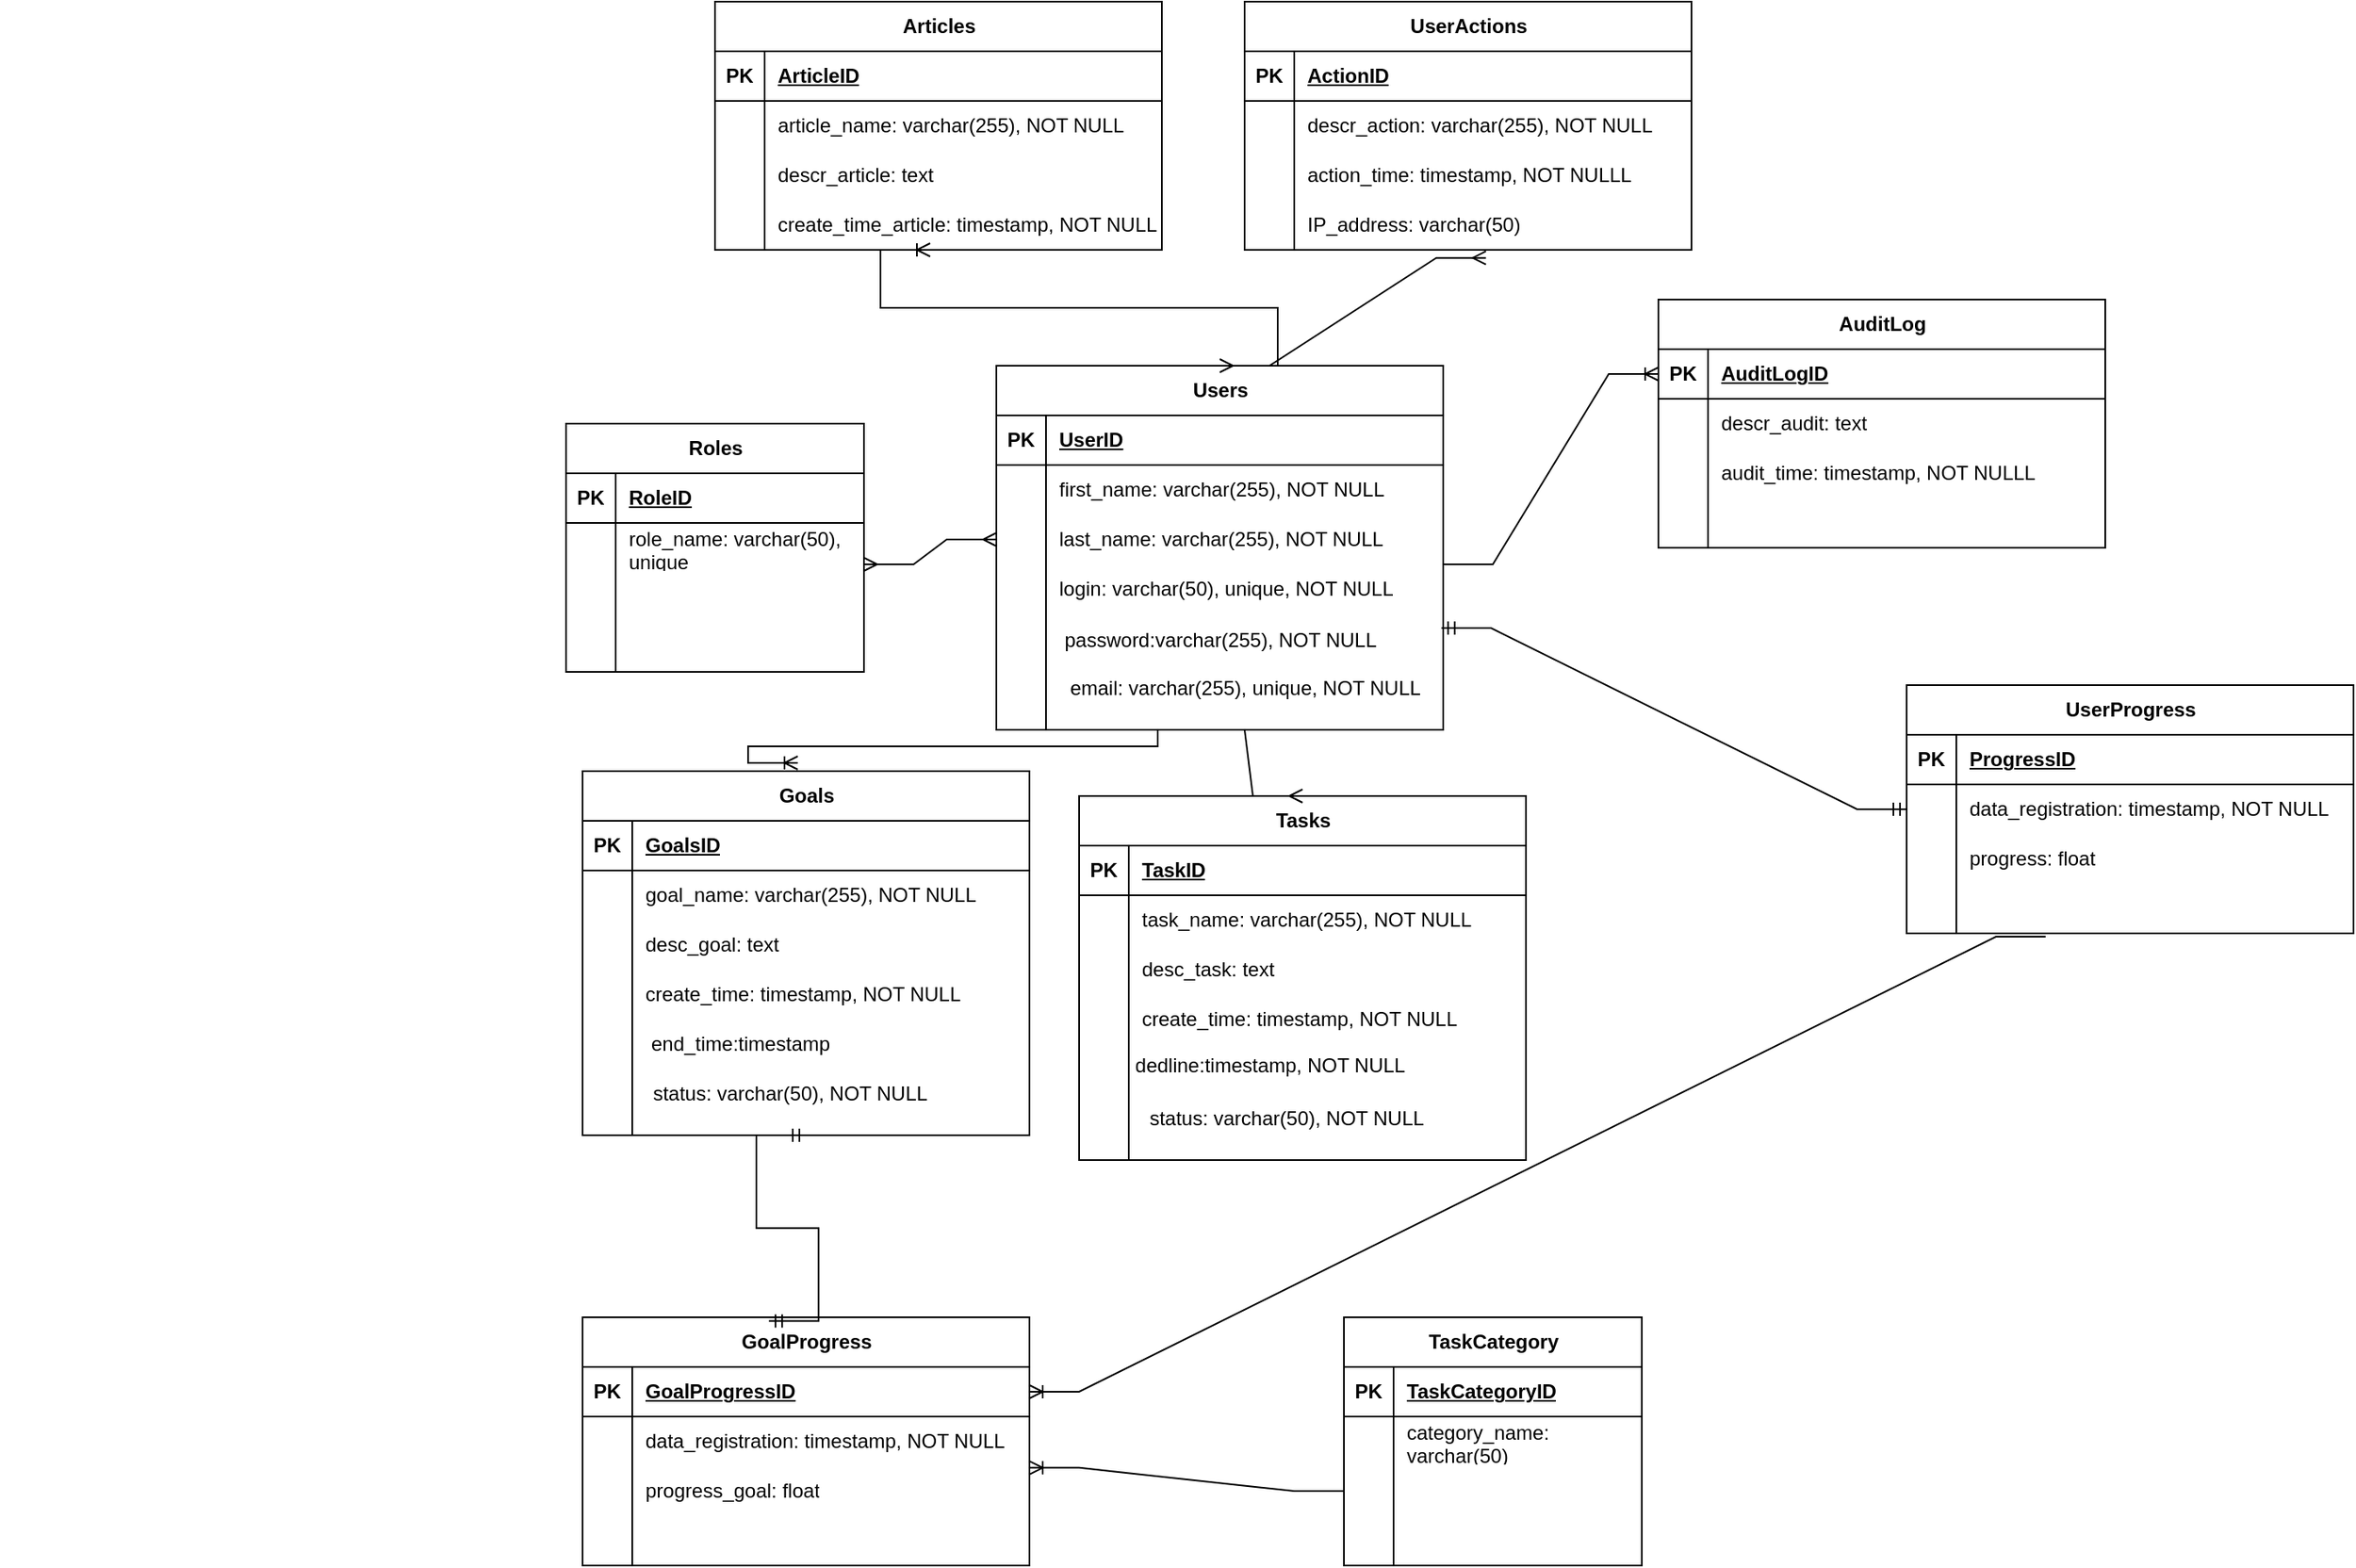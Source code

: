 <mxfile version="21.7.4" type="device">
  <diagram name="Страница — 1" id="Ipm4TnUeRXFqaU4texLb">
    <mxGraphModel dx="3120" dy="993" grid="1" gridSize="10" guides="1" tooltips="1" connect="1" arrows="1" fold="1" page="1" pageScale="1" pageWidth="827" pageHeight="1169" math="0" shadow="0">
      <root>
        <mxCell id="0" />
        <mxCell id="1" parent="0" />
        <mxCell id="L1s_7aM-zw_EuRDDevpB-1" value="Users" style="shape=table;startSize=30;container=1;collapsible=1;childLayout=tableLayout;fixedRows=1;rowLines=0;fontStyle=1;align=center;resizeLast=1;html=1;" vertex="1" parent="1">
          <mxGeometry x="260" y="230" width="270" height="220" as="geometry" />
        </mxCell>
        <mxCell id="L1s_7aM-zw_EuRDDevpB-2" value="" style="shape=tableRow;horizontal=0;startSize=0;swimlaneHead=0;swimlaneBody=0;fillColor=none;collapsible=0;dropTarget=0;points=[[0,0.5],[1,0.5]];portConstraint=eastwest;top=0;left=0;right=0;bottom=1;" vertex="1" parent="L1s_7aM-zw_EuRDDevpB-1">
          <mxGeometry y="30" width="270" height="30" as="geometry" />
        </mxCell>
        <mxCell id="L1s_7aM-zw_EuRDDevpB-3" value="PK" style="shape=partialRectangle;connectable=0;fillColor=none;top=0;left=0;bottom=0;right=0;fontStyle=1;overflow=hidden;whiteSpace=wrap;html=1;" vertex="1" parent="L1s_7aM-zw_EuRDDevpB-2">
          <mxGeometry width="30" height="30" as="geometry">
            <mxRectangle width="30" height="30" as="alternateBounds" />
          </mxGeometry>
        </mxCell>
        <mxCell id="L1s_7aM-zw_EuRDDevpB-4" value="UserID" style="shape=partialRectangle;connectable=0;fillColor=none;top=0;left=0;bottom=0;right=0;align=left;spacingLeft=6;fontStyle=5;overflow=hidden;whiteSpace=wrap;html=1;" vertex="1" parent="L1s_7aM-zw_EuRDDevpB-2">
          <mxGeometry x="30" width="240" height="30" as="geometry">
            <mxRectangle width="240" height="30" as="alternateBounds" />
          </mxGeometry>
        </mxCell>
        <mxCell id="L1s_7aM-zw_EuRDDevpB-5" value="" style="shape=tableRow;horizontal=0;startSize=0;swimlaneHead=0;swimlaneBody=0;fillColor=none;collapsible=0;dropTarget=0;points=[[0,0.5],[1,0.5]];portConstraint=eastwest;top=0;left=0;right=0;bottom=0;" vertex="1" parent="L1s_7aM-zw_EuRDDevpB-1">
          <mxGeometry y="60" width="270" height="30" as="geometry" />
        </mxCell>
        <mxCell id="L1s_7aM-zw_EuRDDevpB-6" value="" style="shape=partialRectangle;connectable=0;fillColor=none;top=0;left=0;bottom=0;right=0;editable=1;overflow=hidden;whiteSpace=wrap;html=1;" vertex="1" parent="L1s_7aM-zw_EuRDDevpB-5">
          <mxGeometry width="30" height="30" as="geometry">
            <mxRectangle width="30" height="30" as="alternateBounds" />
          </mxGeometry>
        </mxCell>
        <mxCell id="L1s_7aM-zw_EuRDDevpB-7" value="first_name:&amp;nbsp;varchar(255), NOT NULL" style="shape=partialRectangle;connectable=0;fillColor=none;top=0;left=0;bottom=0;right=0;align=left;spacingLeft=6;overflow=hidden;whiteSpace=wrap;html=1;" vertex="1" parent="L1s_7aM-zw_EuRDDevpB-5">
          <mxGeometry x="30" width="240" height="30" as="geometry">
            <mxRectangle width="240" height="30" as="alternateBounds" />
          </mxGeometry>
        </mxCell>
        <mxCell id="L1s_7aM-zw_EuRDDevpB-8" value="" style="shape=tableRow;horizontal=0;startSize=0;swimlaneHead=0;swimlaneBody=0;fillColor=none;collapsible=0;dropTarget=0;points=[[0,0.5],[1,0.5]];portConstraint=eastwest;top=0;left=0;right=0;bottom=0;" vertex="1" parent="L1s_7aM-zw_EuRDDevpB-1">
          <mxGeometry y="90" width="270" height="30" as="geometry" />
        </mxCell>
        <mxCell id="L1s_7aM-zw_EuRDDevpB-9" value="" style="shape=partialRectangle;connectable=0;fillColor=none;top=0;left=0;bottom=0;right=0;editable=1;overflow=hidden;whiteSpace=wrap;html=1;" vertex="1" parent="L1s_7aM-zw_EuRDDevpB-8">
          <mxGeometry width="30" height="30" as="geometry">
            <mxRectangle width="30" height="30" as="alternateBounds" />
          </mxGeometry>
        </mxCell>
        <mxCell id="L1s_7aM-zw_EuRDDevpB-10" value="last_name:&amp;nbsp;varchar(255), NOT NULL" style="shape=partialRectangle;connectable=0;fillColor=none;top=0;left=0;bottom=0;right=0;align=left;spacingLeft=6;overflow=hidden;whiteSpace=wrap;html=1;" vertex="1" parent="L1s_7aM-zw_EuRDDevpB-8">
          <mxGeometry x="30" width="240" height="30" as="geometry">
            <mxRectangle width="240" height="30" as="alternateBounds" />
          </mxGeometry>
        </mxCell>
        <mxCell id="L1s_7aM-zw_EuRDDevpB-11" value="" style="shape=tableRow;horizontal=0;startSize=0;swimlaneHead=0;swimlaneBody=0;fillColor=none;collapsible=0;dropTarget=0;points=[[0,0.5],[1,0.5]];portConstraint=eastwest;top=0;left=0;right=0;bottom=0;" vertex="1" parent="L1s_7aM-zw_EuRDDevpB-1">
          <mxGeometry y="120" width="270" height="30" as="geometry" />
        </mxCell>
        <mxCell id="L1s_7aM-zw_EuRDDevpB-12" value="" style="shape=partialRectangle;connectable=0;fillColor=none;top=0;left=0;bottom=0;right=0;editable=1;overflow=hidden;whiteSpace=wrap;html=1;" vertex="1" parent="L1s_7aM-zw_EuRDDevpB-11">
          <mxGeometry width="30" height="30" as="geometry">
            <mxRectangle width="30" height="30" as="alternateBounds" />
          </mxGeometry>
        </mxCell>
        <mxCell id="L1s_7aM-zw_EuRDDevpB-13" value="login:&amp;nbsp;varchar(50), unique, NOT NULL" style="shape=partialRectangle;connectable=0;fillColor=none;top=0;left=0;bottom=0;right=0;align=left;spacingLeft=6;overflow=hidden;whiteSpace=wrap;html=1;" vertex="1" parent="L1s_7aM-zw_EuRDDevpB-11">
          <mxGeometry x="30" width="240" height="30" as="geometry">
            <mxRectangle width="240" height="30" as="alternateBounds" />
          </mxGeometry>
        </mxCell>
        <mxCell id="L1s_7aM-zw_EuRDDevpB-14" value="password:varchar(255), NOT NULL&lt;br&gt;&amp;nbsp;" style="text;html=1;align=center;verticalAlign=middle;resizable=0;points=[];autosize=1;strokeColor=none;fillColor=none;" vertex="1" parent="1">
          <mxGeometry x="290" y="383" width="210" height="40" as="geometry" />
        </mxCell>
        <mxCell id="L1s_7aM-zw_EuRDDevpB-15" value="email:&amp;nbsp;varchar(255), unique, NOT NULL" style="text;html=1;align=center;verticalAlign=middle;resizable=0;points=[];autosize=1;strokeColor=none;fillColor=none;" vertex="1" parent="1">
          <mxGeometry x="290" y="410" width="240" height="30" as="geometry" />
        </mxCell>
        <mxCell id="L1s_7aM-zw_EuRDDevpB-29" value="" style="endArrow=none;html=1;rounded=0;" edge="1" parent="1">
          <mxGeometry width="50" height="50" relative="1" as="geometry">
            <mxPoint x="290" y="310" as="sourcePoint" />
            <mxPoint x="290" y="450" as="targetPoint" />
          </mxGeometry>
        </mxCell>
        <mxCell id="L1s_7aM-zw_EuRDDevpB-30" value="Roles" style="shape=table;startSize=30;container=1;collapsible=1;childLayout=tableLayout;fixedRows=1;rowLines=0;fontStyle=1;align=center;resizeLast=1;html=1;" vertex="1" parent="1">
          <mxGeometry y="265" width="180" height="150" as="geometry" />
        </mxCell>
        <mxCell id="L1s_7aM-zw_EuRDDevpB-31" value="" style="shape=tableRow;horizontal=0;startSize=0;swimlaneHead=0;swimlaneBody=0;fillColor=none;collapsible=0;dropTarget=0;points=[[0,0.5],[1,0.5]];portConstraint=eastwest;top=0;left=0;right=0;bottom=1;" vertex="1" parent="L1s_7aM-zw_EuRDDevpB-30">
          <mxGeometry y="30" width="180" height="30" as="geometry" />
        </mxCell>
        <mxCell id="L1s_7aM-zw_EuRDDevpB-32" value="PK" style="shape=partialRectangle;connectable=0;fillColor=none;top=0;left=0;bottom=0;right=0;fontStyle=1;overflow=hidden;whiteSpace=wrap;html=1;" vertex="1" parent="L1s_7aM-zw_EuRDDevpB-31">
          <mxGeometry width="30" height="30" as="geometry">
            <mxRectangle width="30" height="30" as="alternateBounds" />
          </mxGeometry>
        </mxCell>
        <mxCell id="L1s_7aM-zw_EuRDDevpB-33" value="RoleID" style="shape=partialRectangle;connectable=0;fillColor=none;top=0;left=0;bottom=0;right=0;align=left;spacingLeft=6;fontStyle=5;overflow=hidden;whiteSpace=wrap;html=1;" vertex="1" parent="L1s_7aM-zw_EuRDDevpB-31">
          <mxGeometry x="30" width="150" height="30" as="geometry">
            <mxRectangle width="150" height="30" as="alternateBounds" />
          </mxGeometry>
        </mxCell>
        <mxCell id="L1s_7aM-zw_EuRDDevpB-34" value="" style="shape=tableRow;horizontal=0;startSize=0;swimlaneHead=0;swimlaneBody=0;fillColor=none;collapsible=0;dropTarget=0;points=[[0,0.5],[1,0.5]];portConstraint=eastwest;top=0;left=0;right=0;bottom=0;" vertex="1" parent="L1s_7aM-zw_EuRDDevpB-30">
          <mxGeometry y="60" width="180" height="30" as="geometry" />
        </mxCell>
        <mxCell id="L1s_7aM-zw_EuRDDevpB-35" value="" style="shape=partialRectangle;connectable=0;fillColor=none;top=0;left=0;bottom=0;right=0;editable=1;overflow=hidden;whiteSpace=wrap;html=1;" vertex="1" parent="L1s_7aM-zw_EuRDDevpB-34">
          <mxGeometry width="30" height="30" as="geometry">
            <mxRectangle width="30" height="30" as="alternateBounds" />
          </mxGeometry>
        </mxCell>
        <mxCell id="L1s_7aM-zw_EuRDDevpB-36" value="role_name:&amp;nbsp;varchar(50), unique" style="shape=partialRectangle;connectable=0;fillColor=none;top=0;left=0;bottom=0;right=0;align=left;spacingLeft=6;overflow=hidden;whiteSpace=wrap;html=1;" vertex="1" parent="L1s_7aM-zw_EuRDDevpB-34">
          <mxGeometry x="30" width="150" height="30" as="geometry">
            <mxRectangle width="150" height="30" as="alternateBounds" />
          </mxGeometry>
        </mxCell>
        <mxCell id="L1s_7aM-zw_EuRDDevpB-37" value="" style="shape=tableRow;horizontal=0;startSize=0;swimlaneHead=0;swimlaneBody=0;fillColor=none;collapsible=0;dropTarget=0;points=[[0,0.5],[1,0.5]];portConstraint=eastwest;top=0;left=0;right=0;bottom=0;" vertex="1" parent="L1s_7aM-zw_EuRDDevpB-30">
          <mxGeometry y="90" width="180" height="30" as="geometry" />
        </mxCell>
        <mxCell id="L1s_7aM-zw_EuRDDevpB-38" value="" style="shape=partialRectangle;connectable=0;fillColor=none;top=0;left=0;bottom=0;right=0;editable=1;overflow=hidden;whiteSpace=wrap;html=1;" vertex="1" parent="L1s_7aM-zw_EuRDDevpB-37">
          <mxGeometry width="30" height="30" as="geometry">
            <mxRectangle width="30" height="30" as="alternateBounds" />
          </mxGeometry>
        </mxCell>
        <mxCell id="L1s_7aM-zw_EuRDDevpB-39" value="" style="shape=partialRectangle;connectable=0;fillColor=none;top=0;left=0;bottom=0;right=0;align=left;spacingLeft=6;overflow=hidden;whiteSpace=wrap;html=1;" vertex="1" parent="L1s_7aM-zw_EuRDDevpB-37">
          <mxGeometry x="30" width="150" height="30" as="geometry">
            <mxRectangle width="150" height="30" as="alternateBounds" />
          </mxGeometry>
        </mxCell>
        <mxCell id="L1s_7aM-zw_EuRDDevpB-40" value="" style="shape=tableRow;horizontal=0;startSize=0;swimlaneHead=0;swimlaneBody=0;fillColor=none;collapsible=0;dropTarget=0;points=[[0,0.5],[1,0.5]];portConstraint=eastwest;top=0;left=0;right=0;bottom=0;" vertex="1" parent="L1s_7aM-zw_EuRDDevpB-30">
          <mxGeometry y="120" width="180" height="30" as="geometry" />
        </mxCell>
        <mxCell id="L1s_7aM-zw_EuRDDevpB-41" value="" style="shape=partialRectangle;connectable=0;fillColor=none;top=0;left=0;bottom=0;right=0;editable=1;overflow=hidden;whiteSpace=wrap;html=1;" vertex="1" parent="L1s_7aM-zw_EuRDDevpB-40">
          <mxGeometry width="30" height="30" as="geometry">
            <mxRectangle width="30" height="30" as="alternateBounds" />
          </mxGeometry>
        </mxCell>
        <mxCell id="L1s_7aM-zw_EuRDDevpB-42" value="" style="shape=partialRectangle;connectable=0;fillColor=none;top=0;left=0;bottom=0;right=0;align=left;spacingLeft=6;overflow=hidden;whiteSpace=wrap;html=1;" vertex="1" parent="L1s_7aM-zw_EuRDDevpB-40">
          <mxGeometry x="30" width="150" height="30" as="geometry">
            <mxRectangle width="150" height="30" as="alternateBounds" />
          </mxGeometry>
        </mxCell>
        <mxCell id="L1s_7aM-zw_EuRDDevpB-43" value="UserActions" style="shape=table;startSize=30;container=1;collapsible=1;childLayout=tableLayout;fixedRows=1;rowLines=0;fontStyle=1;align=center;resizeLast=1;html=1;" vertex="1" parent="1">
          <mxGeometry x="410" y="10" width="270" height="150" as="geometry" />
        </mxCell>
        <mxCell id="L1s_7aM-zw_EuRDDevpB-44" value="" style="shape=tableRow;horizontal=0;startSize=0;swimlaneHead=0;swimlaneBody=0;fillColor=none;collapsible=0;dropTarget=0;points=[[0,0.5],[1,0.5]];portConstraint=eastwest;top=0;left=0;right=0;bottom=1;" vertex="1" parent="L1s_7aM-zw_EuRDDevpB-43">
          <mxGeometry y="30" width="270" height="30" as="geometry" />
        </mxCell>
        <mxCell id="L1s_7aM-zw_EuRDDevpB-45" value="PK" style="shape=partialRectangle;connectable=0;fillColor=none;top=0;left=0;bottom=0;right=0;fontStyle=1;overflow=hidden;whiteSpace=wrap;html=1;" vertex="1" parent="L1s_7aM-zw_EuRDDevpB-44">
          <mxGeometry width="30" height="30" as="geometry">
            <mxRectangle width="30" height="30" as="alternateBounds" />
          </mxGeometry>
        </mxCell>
        <mxCell id="L1s_7aM-zw_EuRDDevpB-46" value="ActionID" style="shape=partialRectangle;connectable=0;fillColor=none;top=0;left=0;bottom=0;right=0;align=left;spacingLeft=6;fontStyle=5;overflow=hidden;whiteSpace=wrap;html=1;" vertex="1" parent="L1s_7aM-zw_EuRDDevpB-44">
          <mxGeometry x="30" width="240" height="30" as="geometry">
            <mxRectangle width="240" height="30" as="alternateBounds" />
          </mxGeometry>
        </mxCell>
        <mxCell id="L1s_7aM-zw_EuRDDevpB-47" value="" style="shape=tableRow;horizontal=0;startSize=0;swimlaneHead=0;swimlaneBody=0;fillColor=none;collapsible=0;dropTarget=0;points=[[0,0.5],[1,0.5]];portConstraint=eastwest;top=0;left=0;right=0;bottom=0;" vertex="1" parent="L1s_7aM-zw_EuRDDevpB-43">
          <mxGeometry y="60" width="270" height="30" as="geometry" />
        </mxCell>
        <mxCell id="L1s_7aM-zw_EuRDDevpB-48" value="" style="shape=partialRectangle;connectable=0;fillColor=none;top=0;left=0;bottom=0;right=0;editable=1;overflow=hidden;whiteSpace=wrap;html=1;" vertex="1" parent="L1s_7aM-zw_EuRDDevpB-47">
          <mxGeometry width="30" height="30" as="geometry">
            <mxRectangle width="30" height="30" as="alternateBounds" />
          </mxGeometry>
        </mxCell>
        <mxCell id="L1s_7aM-zw_EuRDDevpB-49" value="descr_action:&amp;nbsp;varchar(255), NOT NULL" style="shape=partialRectangle;connectable=0;fillColor=none;top=0;left=0;bottom=0;right=0;align=left;spacingLeft=6;overflow=hidden;whiteSpace=wrap;html=1;" vertex="1" parent="L1s_7aM-zw_EuRDDevpB-47">
          <mxGeometry x="30" width="240" height="30" as="geometry">
            <mxRectangle width="240" height="30" as="alternateBounds" />
          </mxGeometry>
        </mxCell>
        <mxCell id="L1s_7aM-zw_EuRDDevpB-50" value="" style="shape=tableRow;horizontal=0;startSize=0;swimlaneHead=0;swimlaneBody=0;fillColor=none;collapsible=0;dropTarget=0;points=[[0,0.5],[1,0.5]];portConstraint=eastwest;top=0;left=0;right=0;bottom=0;" vertex="1" parent="L1s_7aM-zw_EuRDDevpB-43">
          <mxGeometry y="90" width="270" height="30" as="geometry" />
        </mxCell>
        <mxCell id="L1s_7aM-zw_EuRDDevpB-51" value="" style="shape=partialRectangle;connectable=0;fillColor=none;top=0;left=0;bottom=0;right=0;editable=1;overflow=hidden;whiteSpace=wrap;html=1;" vertex="1" parent="L1s_7aM-zw_EuRDDevpB-50">
          <mxGeometry width="30" height="30" as="geometry">
            <mxRectangle width="30" height="30" as="alternateBounds" />
          </mxGeometry>
        </mxCell>
        <mxCell id="L1s_7aM-zw_EuRDDevpB-52" value="action_time:&amp;nbsp;timestamp, NOT NULLL" style="shape=partialRectangle;connectable=0;fillColor=none;top=0;left=0;bottom=0;right=0;align=left;spacingLeft=6;overflow=hidden;whiteSpace=wrap;html=1;" vertex="1" parent="L1s_7aM-zw_EuRDDevpB-50">
          <mxGeometry x="30" width="240" height="30" as="geometry">
            <mxRectangle width="240" height="30" as="alternateBounds" />
          </mxGeometry>
        </mxCell>
        <mxCell id="L1s_7aM-zw_EuRDDevpB-53" value="" style="shape=tableRow;horizontal=0;startSize=0;swimlaneHead=0;swimlaneBody=0;fillColor=none;collapsible=0;dropTarget=0;points=[[0,0.5],[1,0.5]];portConstraint=eastwest;top=0;left=0;right=0;bottom=0;" vertex="1" parent="L1s_7aM-zw_EuRDDevpB-43">
          <mxGeometry y="120" width="270" height="30" as="geometry" />
        </mxCell>
        <mxCell id="L1s_7aM-zw_EuRDDevpB-54" value="" style="shape=partialRectangle;connectable=0;fillColor=none;top=0;left=0;bottom=0;right=0;editable=1;overflow=hidden;whiteSpace=wrap;html=1;" vertex="1" parent="L1s_7aM-zw_EuRDDevpB-53">
          <mxGeometry width="30" height="30" as="geometry">
            <mxRectangle width="30" height="30" as="alternateBounds" />
          </mxGeometry>
        </mxCell>
        <mxCell id="L1s_7aM-zw_EuRDDevpB-55" value="IP_address:&amp;nbsp;varchar(50)" style="shape=partialRectangle;connectable=0;fillColor=none;top=0;left=0;bottom=0;right=0;align=left;spacingLeft=6;overflow=hidden;whiteSpace=wrap;html=1;" vertex="1" parent="L1s_7aM-zw_EuRDDevpB-53">
          <mxGeometry x="30" width="240" height="30" as="geometry">
            <mxRectangle width="240" height="30" as="alternateBounds" />
          </mxGeometry>
        </mxCell>
        <mxCell id="L1s_7aM-zw_EuRDDevpB-58" value="" style="endArrow=none;html=1;rounded=0;" edge="1" parent="1">
          <mxGeometry width="50" height="50" relative="1" as="geometry">
            <mxPoint x="444" y="157" as="sourcePoint" />
            <mxPoint x="444" y="157" as="targetPoint" />
          </mxGeometry>
        </mxCell>
        <mxCell id="L1s_7aM-zw_EuRDDevpB-59" value="AuditLog" style="shape=table;startSize=30;container=1;collapsible=1;childLayout=tableLayout;fixedRows=1;rowLines=0;fontStyle=1;align=center;resizeLast=1;html=1;" vertex="1" parent="1">
          <mxGeometry x="660" y="190" width="270" height="150" as="geometry" />
        </mxCell>
        <mxCell id="L1s_7aM-zw_EuRDDevpB-60" value="" style="shape=tableRow;horizontal=0;startSize=0;swimlaneHead=0;swimlaneBody=0;fillColor=none;collapsible=0;dropTarget=0;points=[[0,0.5],[1,0.5]];portConstraint=eastwest;top=0;left=0;right=0;bottom=1;" vertex="1" parent="L1s_7aM-zw_EuRDDevpB-59">
          <mxGeometry y="30" width="270" height="30" as="geometry" />
        </mxCell>
        <mxCell id="L1s_7aM-zw_EuRDDevpB-61" value="PK" style="shape=partialRectangle;connectable=0;fillColor=none;top=0;left=0;bottom=0;right=0;fontStyle=1;overflow=hidden;whiteSpace=wrap;html=1;" vertex="1" parent="L1s_7aM-zw_EuRDDevpB-60">
          <mxGeometry width="30" height="30" as="geometry">
            <mxRectangle width="30" height="30" as="alternateBounds" />
          </mxGeometry>
        </mxCell>
        <mxCell id="L1s_7aM-zw_EuRDDevpB-62" value="AuditLogID" style="shape=partialRectangle;connectable=0;fillColor=none;top=0;left=0;bottom=0;right=0;align=left;spacingLeft=6;fontStyle=5;overflow=hidden;whiteSpace=wrap;html=1;" vertex="1" parent="L1s_7aM-zw_EuRDDevpB-60">
          <mxGeometry x="30" width="240" height="30" as="geometry">
            <mxRectangle width="240" height="30" as="alternateBounds" />
          </mxGeometry>
        </mxCell>
        <mxCell id="L1s_7aM-zw_EuRDDevpB-63" value="" style="shape=tableRow;horizontal=0;startSize=0;swimlaneHead=0;swimlaneBody=0;fillColor=none;collapsible=0;dropTarget=0;points=[[0,0.5],[1,0.5]];portConstraint=eastwest;top=0;left=0;right=0;bottom=0;" vertex="1" parent="L1s_7aM-zw_EuRDDevpB-59">
          <mxGeometry y="60" width="270" height="30" as="geometry" />
        </mxCell>
        <mxCell id="L1s_7aM-zw_EuRDDevpB-64" value="" style="shape=partialRectangle;connectable=0;fillColor=none;top=0;left=0;bottom=0;right=0;editable=1;overflow=hidden;whiteSpace=wrap;html=1;" vertex="1" parent="L1s_7aM-zw_EuRDDevpB-63">
          <mxGeometry width="30" height="30" as="geometry">
            <mxRectangle width="30" height="30" as="alternateBounds" />
          </mxGeometry>
        </mxCell>
        <mxCell id="L1s_7aM-zw_EuRDDevpB-65" value="descr_audit:&amp;nbsp;text" style="shape=partialRectangle;connectable=0;fillColor=none;top=0;left=0;bottom=0;right=0;align=left;spacingLeft=6;overflow=hidden;whiteSpace=wrap;html=1;" vertex="1" parent="L1s_7aM-zw_EuRDDevpB-63">
          <mxGeometry x="30" width="240" height="30" as="geometry">
            <mxRectangle width="240" height="30" as="alternateBounds" />
          </mxGeometry>
        </mxCell>
        <mxCell id="L1s_7aM-zw_EuRDDevpB-66" value="" style="shape=tableRow;horizontal=0;startSize=0;swimlaneHead=0;swimlaneBody=0;fillColor=none;collapsible=0;dropTarget=0;points=[[0,0.5],[1,0.5]];portConstraint=eastwest;top=0;left=0;right=0;bottom=0;" vertex="1" parent="L1s_7aM-zw_EuRDDevpB-59">
          <mxGeometry y="90" width="270" height="30" as="geometry" />
        </mxCell>
        <mxCell id="L1s_7aM-zw_EuRDDevpB-67" value="" style="shape=partialRectangle;connectable=0;fillColor=none;top=0;left=0;bottom=0;right=0;editable=1;overflow=hidden;whiteSpace=wrap;html=1;" vertex="1" parent="L1s_7aM-zw_EuRDDevpB-66">
          <mxGeometry width="30" height="30" as="geometry">
            <mxRectangle width="30" height="30" as="alternateBounds" />
          </mxGeometry>
        </mxCell>
        <mxCell id="L1s_7aM-zw_EuRDDevpB-68" value="audit_time:&amp;nbsp;timestamp, NOT NULLL" style="shape=partialRectangle;connectable=0;fillColor=none;top=0;left=0;bottom=0;right=0;align=left;spacingLeft=6;overflow=hidden;whiteSpace=wrap;html=1;" vertex="1" parent="L1s_7aM-zw_EuRDDevpB-66">
          <mxGeometry x="30" width="240" height="30" as="geometry">
            <mxRectangle width="240" height="30" as="alternateBounds" />
          </mxGeometry>
        </mxCell>
        <mxCell id="L1s_7aM-zw_EuRDDevpB-69" value="" style="shape=tableRow;horizontal=0;startSize=0;swimlaneHead=0;swimlaneBody=0;fillColor=none;collapsible=0;dropTarget=0;points=[[0,0.5],[1,0.5]];portConstraint=eastwest;top=0;left=0;right=0;bottom=0;" vertex="1" parent="L1s_7aM-zw_EuRDDevpB-59">
          <mxGeometry y="120" width="270" height="30" as="geometry" />
        </mxCell>
        <mxCell id="L1s_7aM-zw_EuRDDevpB-70" value="" style="shape=partialRectangle;connectable=0;fillColor=none;top=0;left=0;bottom=0;right=0;editable=1;overflow=hidden;whiteSpace=wrap;html=1;" vertex="1" parent="L1s_7aM-zw_EuRDDevpB-69">
          <mxGeometry width="30" height="30" as="geometry">
            <mxRectangle width="30" height="30" as="alternateBounds" />
          </mxGeometry>
        </mxCell>
        <mxCell id="L1s_7aM-zw_EuRDDevpB-71" value="" style="shape=partialRectangle;connectable=0;fillColor=none;top=0;left=0;bottom=0;right=0;align=left;spacingLeft=6;overflow=hidden;whiteSpace=wrap;html=1;" vertex="1" parent="L1s_7aM-zw_EuRDDevpB-69">
          <mxGeometry x="30" width="240" height="30" as="geometry">
            <mxRectangle width="240" height="30" as="alternateBounds" />
          </mxGeometry>
        </mxCell>
        <mxCell id="L1s_7aM-zw_EuRDDevpB-72" value="" style="endArrow=none;html=1;rounded=0;" edge="1" parent="1">
          <mxGeometry width="50" height="50" relative="1" as="geometry">
            <mxPoint x="839" y="450" as="sourcePoint" />
            <mxPoint x="839" y="450" as="targetPoint" />
          </mxGeometry>
        </mxCell>
        <mxCell id="L1s_7aM-zw_EuRDDevpB-89" value="Tasks" style="shape=table;startSize=30;container=1;collapsible=1;childLayout=tableLayout;fixedRows=1;rowLines=0;fontStyle=1;align=center;resizeLast=1;html=1;" vertex="1" parent="1">
          <mxGeometry x="310" y="490" width="270" height="220" as="geometry" />
        </mxCell>
        <mxCell id="L1s_7aM-zw_EuRDDevpB-90" value="" style="shape=tableRow;horizontal=0;startSize=0;swimlaneHead=0;swimlaneBody=0;fillColor=none;collapsible=0;dropTarget=0;points=[[0,0.5],[1,0.5]];portConstraint=eastwest;top=0;left=0;right=0;bottom=1;" vertex="1" parent="L1s_7aM-zw_EuRDDevpB-89">
          <mxGeometry y="30" width="270" height="30" as="geometry" />
        </mxCell>
        <mxCell id="L1s_7aM-zw_EuRDDevpB-91" value="PK" style="shape=partialRectangle;connectable=0;fillColor=none;top=0;left=0;bottom=0;right=0;fontStyle=1;overflow=hidden;whiteSpace=wrap;html=1;" vertex="1" parent="L1s_7aM-zw_EuRDDevpB-90">
          <mxGeometry width="30" height="30" as="geometry">
            <mxRectangle width="30" height="30" as="alternateBounds" />
          </mxGeometry>
        </mxCell>
        <mxCell id="L1s_7aM-zw_EuRDDevpB-92" value="TaskID" style="shape=partialRectangle;connectable=0;fillColor=none;top=0;left=0;bottom=0;right=0;align=left;spacingLeft=6;fontStyle=5;overflow=hidden;whiteSpace=wrap;html=1;" vertex="1" parent="L1s_7aM-zw_EuRDDevpB-90">
          <mxGeometry x="30" width="240" height="30" as="geometry">
            <mxRectangle width="240" height="30" as="alternateBounds" />
          </mxGeometry>
        </mxCell>
        <mxCell id="L1s_7aM-zw_EuRDDevpB-93" value="" style="shape=tableRow;horizontal=0;startSize=0;swimlaneHead=0;swimlaneBody=0;fillColor=none;collapsible=0;dropTarget=0;points=[[0,0.5],[1,0.5]];portConstraint=eastwest;top=0;left=0;right=0;bottom=0;" vertex="1" parent="L1s_7aM-zw_EuRDDevpB-89">
          <mxGeometry y="60" width="270" height="30" as="geometry" />
        </mxCell>
        <mxCell id="L1s_7aM-zw_EuRDDevpB-94" value="" style="shape=partialRectangle;connectable=0;fillColor=none;top=0;left=0;bottom=0;right=0;editable=1;overflow=hidden;whiteSpace=wrap;html=1;" vertex="1" parent="L1s_7aM-zw_EuRDDevpB-93">
          <mxGeometry width="30" height="30" as="geometry">
            <mxRectangle width="30" height="30" as="alternateBounds" />
          </mxGeometry>
        </mxCell>
        <mxCell id="L1s_7aM-zw_EuRDDevpB-95" value="task_name:&amp;nbsp;varchar(255), NOT NULL" style="shape=partialRectangle;connectable=0;fillColor=none;top=0;left=0;bottom=0;right=0;align=left;spacingLeft=6;overflow=hidden;whiteSpace=wrap;html=1;" vertex="1" parent="L1s_7aM-zw_EuRDDevpB-93">
          <mxGeometry x="30" width="240" height="30" as="geometry">
            <mxRectangle width="240" height="30" as="alternateBounds" />
          </mxGeometry>
        </mxCell>
        <mxCell id="L1s_7aM-zw_EuRDDevpB-96" value="" style="shape=tableRow;horizontal=0;startSize=0;swimlaneHead=0;swimlaneBody=0;fillColor=none;collapsible=0;dropTarget=0;points=[[0,0.5],[1,0.5]];portConstraint=eastwest;top=0;left=0;right=0;bottom=0;" vertex="1" parent="L1s_7aM-zw_EuRDDevpB-89">
          <mxGeometry y="90" width="270" height="30" as="geometry" />
        </mxCell>
        <mxCell id="L1s_7aM-zw_EuRDDevpB-97" value="" style="shape=partialRectangle;connectable=0;fillColor=none;top=0;left=0;bottom=0;right=0;editable=1;overflow=hidden;whiteSpace=wrap;html=1;" vertex="1" parent="L1s_7aM-zw_EuRDDevpB-96">
          <mxGeometry width="30" height="30" as="geometry">
            <mxRectangle width="30" height="30" as="alternateBounds" />
          </mxGeometry>
        </mxCell>
        <mxCell id="L1s_7aM-zw_EuRDDevpB-98" value="desc_task: text" style="shape=partialRectangle;connectable=0;fillColor=none;top=0;left=0;bottom=0;right=0;align=left;spacingLeft=6;overflow=hidden;whiteSpace=wrap;html=1;" vertex="1" parent="L1s_7aM-zw_EuRDDevpB-96">
          <mxGeometry x="30" width="240" height="30" as="geometry">
            <mxRectangle width="240" height="30" as="alternateBounds" />
          </mxGeometry>
        </mxCell>
        <mxCell id="L1s_7aM-zw_EuRDDevpB-99" value="" style="shape=tableRow;horizontal=0;startSize=0;swimlaneHead=0;swimlaneBody=0;fillColor=none;collapsible=0;dropTarget=0;points=[[0,0.5],[1,0.5]];portConstraint=eastwest;top=0;left=0;right=0;bottom=0;" vertex="1" parent="L1s_7aM-zw_EuRDDevpB-89">
          <mxGeometry y="120" width="270" height="30" as="geometry" />
        </mxCell>
        <mxCell id="L1s_7aM-zw_EuRDDevpB-100" value="" style="shape=partialRectangle;connectable=0;fillColor=none;top=0;left=0;bottom=0;right=0;editable=1;overflow=hidden;whiteSpace=wrap;html=1;" vertex="1" parent="L1s_7aM-zw_EuRDDevpB-99">
          <mxGeometry width="30" height="30" as="geometry">
            <mxRectangle width="30" height="30" as="alternateBounds" />
          </mxGeometry>
        </mxCell>
        <mxCell id="L1s_7aM-zw_EuRDDevpB-101" value="create_time:&amp;nbsp;timestamp, NOT NULL" style="shape=partialRectangle;connectable=0;fillColor=none;top=0;left=0;bottom=0;right=0;align=left;spacingLeft=6;overflow=hidden;whiteSpace=wrap;html=1;" vertex="1" parent="L1s_7aM-zw_EuRDDevpB-99">
          <mxGeometry x="30" width="240" height="30" as="geometry">
            <mxRectangle width="240" height="30" as="alternateBounds" />
          </mxGeometry>
        </mxCell>
        <mxCell id="L1s_7aM-zw_EuRDDevpB-102" value="dedline:timestamp, NOT NULL&lt;br&gt;&amp;nbsp;" style="text;html=1;align=center;verticalAlign=middle;resizable=0;points=[];autosize=1;strokeColor=none;fillColor=none;" vertex="1" parent="1">
          <mxGeometry x="330" y="640" width="190" height="40" as="geometry" />
        </mxCell>
        <mxCell id="L1s_7aM-zw_EuRDDevpB-103" value="status:&amp;nbsp;varchar(50), NOT NULL" style="text;html=1;align=center;verticalAlign=middle;resizable=0;points=[];autosize=1;strokeColor=none;fillColor=none;" vertex="1" parent="1">
          <mxGeometry x="340" y="670" width="190" height="30" as="geometry" />
        </mxCell>
        <mxCell id="L1s_7aM-zw_EuRDDevpB-104" value="" style="endArrow=none;html=1;rounded=0;" edge="1" parent="1">
          <mxGeometry width="50" height="50" relative="1" as="geometry">
            <mxPoint x="340" y="570" as="sourcePoint" />
            <mxPoint x="340" y="710" as="targetPoint" />
          </mxGeometry>
        </mxCell>
        <mxCell id="L1s_7aM-zw_EuRDDevpB-118" value="UserProgress" style="shape=table;startSize=30;container=1;collapsible=1;childLayout=tableLayout;fixedRows=1;rowLines=0;fontStyle=1;align=center;resizeLast=1;html=1;" vertex="1" parent="1">
          <mxGeometry x="810" y="423" width="270" height="150" as="geometry" />
        </mxCell>
        <mxCell id="L1s_7aM-zw_EuRDDevpB-119" value="" style="shape=tableRow;horizontal=0;startSize=0;swimlaneHead=0;swimlaneBody=0;fillColor=none;collapsible=0;dropTarget=0;points=[[0,0.5],[1,0.5]];portConstraint=eastwest;top=0;left=0;right=0;bottom=1;" vertex="1" parent="L1s_7aM-zw_EuRDDevpB-118">
          <mxGeometry y="30" width="270" height="30" as="geometry" />
        </mxCell>
        <mxCell id="L1s_7aM-zw_EuRDDevpB-120" value="PK" style="shape=partialRectangle;connectable=0;fillColor=none;top=0;left=0;bottom=0;right=0;fontStyle=1;overflow=hidden;whiteSpace=wrap;html=1;" vertex="1" parent="L1s_7aM-zw_EuRDDevpB-119">
          <mxGeometry width="30" height="30" as="geometry">
            <mxRectangle width="30" height="30" as="alternateBounds" />
          </mxGeometry>
        </mxCell>
        <mxCell id="L1s_7aM-zw_EuRDDevpB-121" value="ProgressID" style="shape=partialRectangle;connectable=0;fillColor=none;top=0;left=0;bottom=0;right=0;align=left;spacingLeft=6;fontStyle=5;overflow=hidden;whiteSpace=wrap;html=1;" vertex="1" parent="L1s_7aM-zw_EuRDDevpB-119">
          <mxGeometry x="30" width="240" height="30" as="geometry">
            <mxRectangle width="240" height="30" as="alternateBounds" />
          </mxGeometry>
        </mxCell>
        <mxCell id="L1s_7aM-zw_EuRDDevpB-122" value="" style="shape=tableRow;horizontal=0;startSize=0;swimlaneHead=0;swimlaneBody=0;fillColor=none;collapsible=0;dropTarget=0;points=[[0,0.5],[1,0.5]];portConstraint=eastwest;top=0;left=0;right=0;bottom=0;" vertex="1" parent="L1s_7aM-zw_EuRDDevpB-118">
          <mxGeometry y="60" width="270" height="30" as="geometry" />
        </mxCell>
        <mxCell id="L1s_7aM-zw_EuRDDevpB-123" value="" style="shape=partialRectangle;connectable=0;fillColor=none;top=0;left=0;bottom=0;right=0;editable=1;overflow=hidden;whiteSpace=wrap;html=1;" vertex="1" parent="L1s_7aM-zw_EuRDDevpB-122">
          <mxGeometry width="30" height="30" as="geometry">
            <mxRectangle width="30" height="30" as="alternateBounds" />
          </mxGeometry>
        </mxCell>
        <mxCell id="L1s_7aM-zw_EuRDDevpB-124" value="data_registration:&amp;nbsp;timestamp, NOT NULL" style="shape=partialRectangle;connectable=0;fillColor=none;top=0;left=0;bottom=0;right=0;align=left;spacingLeft=6;overflow=hidden;whiteSpace=wrap;html=1;" vertex="1" parent="L1s_7aM-zw_EuRDDevpB-122">
          <mxGeometry x="30" width="240" height="30" as="geometry">
            <mxRectangle width="240" height="30" as="alternateBounds" />
          </mxGeometry>
        </mxCell>
        <mxCell id="L1s_7aM-zw_EuRDDevpB-125" value="" style="shape=tableRow;horizontal=0;startSize=0;swimlaneHead=0;swimlaneBody=0;fillColor=none;collapsible=0;dropTarget=0;points=[[0,0.5],[1,0.5]];portConstraint=eastwest;top=0;left=0;right=0;bottom=0;" vertex="1" parent="L1s_7aM-zw_EuRDDevpB-118">
          <mxGeometry y="90" width="270" height="30" as="geometry" />
        </mxCell>
        <mxCell id="L1s_7aM-zw_EuRDDevpB-126" value="" style="shape=partialRectangle;connectable=0;fillColor=none;top=0;left=0;bottom=0;right=0;editable=1;overflow=hidden;whiteSpace=wrap;html=1;" vertex="1" parent="L1s_7aM-zw_EuRDDevpB-125">
          <mxGeometry width="30" height="30" as="geometry">
            <mxRectangle width="30" height="30" as="alternateBounds" />
          </mxGeometry>
        </mxCell>
        <mxCell id="L1s_7aM-zw_EuRDDevpB-127" value="progress:&amp;nbsp;float" style="shape=partialRectangle;connectable=0;fillColor=none;top=0;left=0;bottom=0;right=0;align=left;spacingLeft=6;overflow=hidden;whiteSpace=wrap;html=1;" vertex="1" parent="L1s_7aM-zw_EuRDDevpB-125">
          <mxGeometry x="30" width="240" height="30" as="geometry">
            <mxRectangle width="240" height="30" as="alternateBounds" />
          </mxGeometry>
        </mxCell>
        <mxCell id="L1s_7aM-zw_EuRDDevpB-128" value="" style="shape=tableRow;horizontal=0;startSize=0;swimlaneHead=0;swimlaneBody=0;fillColor=none;collapsible=0;dropTarget=0;points=[[0,0.5],[1,0.5]];portConstraint=eastwest;top=0;left=0;right=0;bottom=0;" vertex="1" parent="L1s_7aM-zw_EuRDDevpB-118">
          <mxGeometry y="120" width="270" height="30" as="geometry" />
        </mxCell>
        <mxCell id="L1s_7aM-zw_EuRDDevpB-129" value="" style="shape=partialRectangle;connectable=0;fillColor=none;top=0;left=0;bottom=0;right=0;editable=1;overflow=hidden;whiteSpace=wrap;html=1;" vertex="1" parent="L1s_7aM-zw_EuRDDevpB-128">
          <mxGeometry width="30" height="30" as="geometry">
            <mxRectangle width="30" height="30" as="alternateBounds" />
          </mxGeometry>
        </mxCell>
        <mxCell id="L1s_7aM-zw_EuRDDevpB-130" value="" style="shape=partialRectangle;connectable=0;fillColor=none;top=0;left=0;bottom=0;right=0;align=left;spacingLeft=6;overflow=hidden;whiteSpace=wrap;html=1;" vertex="1" parent="L1s_7aM-zw_EuRDDevpB-128">
          <mxGeometry x="30" width="240" height="30" as="geometry">
            <mxRectangle width="240" height="30" as="alternateBounds" />
          </mxGeometry>
        </mxCell>
        <mxCell id="L1s_7aM-zw_EuRDDevpB-143" value="TaskCategory" style="shape=table;startSize=30;container=1;collapsible=1;childLayout=tableLayout;fixedRows=1;rowLines=0;fontStyle=1;align=center;resizeLast=1;html=1;" vertex="1" parent="1">
          <mxGeometry x="470" y="805" width="180" height="150" as="geometry" />
        </mxCell>
        <mxCell id="L1s_7aM-zw_EuRDDevpB-144" value="" style="shape=tableRow;horizontal=0;startSize=0;swimlaneHead=0;swimlaneBody=0;fillColor=none;collapsible=0;dropTarget=0;points=[[0,0.5],[1,0.5]];portConstraint=eastwest;top=0;left=0;right=0;bottom=1;" vertex="1" parent="L1s_7aM-zw_EuRDDevpB-143">
          <mxGeometry y="30" width="180" height="30" as="geometry" />
        </mxCell>
        <mxCell id="L1s_7aM-zw_EuRDDevpB-145" value="PK" style="shape=partialRectangle;connectable=0;fillColor=none;top=0;left=0;bottom=0;right=0;fontStyle=1;overflow=hidden;whiteSpace=wrap;html=1;" vertex="1" parent="L1s_7aM-zw_EuRDDevpB-144">
          <mxGeometry width="30" height="30" as="geometry">
            <mxRectangle width="30" height="30" as="alternateBounds" />
          </mxGeometry>
        </mxCell>
        <mxCell id="L1s_7aM-zw_EuRDDevpB-146" value="TaskCategoryID" style="shape=partialRectangle;connectable=0;fillColor=none;top=0;left=0;bottom=0;right=0;align=left;spacingLeft=6;fontStyle=5;overflow=hidden;whiteSpace=wrap;html=1;" vertex="1" parent="L1s_7aM-zw_EuRDDevpB-144">
          <mxGeometry x="30" width="150" height="30" as="geometry">
            <mxRectangle width="150" height="30" as="alternateBounds" />
          </mxGeometry>
        </mxCell>
        <mxCell id="L1s_7aM-zw_EuRDDevpB-147" value="" style="shape=tableRow;horizontal=0;startSize=0;swimlaneHead=0;swimlaneBody=0;fillColor=none;collapsible=0;dropTarget=0;points=[[0,0.5],[1,0.5]];portConstraint=eastwest;top=0;left=0;right=0;bottom=0;" vertex="1" parent="L1s_7aM-zw_EuRDDevpB-143">
          <mxGeometry y="60" width="180" height="30" as="geometry" />
        </mxCell>
        <mxCell id="L1s_7aM-zw_EuRDDevpB-148" value="" style="shape=partialRectangle;connectable=0;fillColor=none;top=0;left=0;bottom=0;right=0;editable=1;overflow=hidden;whiteSpace=wrap;html=1;" vertex="1" parent="L1s_7aM-zw_EuRDDevpB-147">
          <mxGeometry width="30" height="30" as="geometry">
            <mxRectangle width="30" height="30" as="alternateBounds" />
          </mxGeometry>
        </mxCell>
        <mxCell id="L1s_7aM-zw_EuRDDevpB-149" value="category_name:&amp;nbsp;&lt;br&gt;varchar(50)" style="shape=partialRectangle;connectable=0;fillColor=none;top=0;left=0;bottom=0;right=0;align=left;spacingLeft=6;overflow=hidden;whiteSpace=wrap;html=1;" vertex="1" parent="L1s_7aM-zw_EuRDDevpB-147">
          <mxGeometry x="30" width="150" height="30" as="geometry">
            <mxRectangle width="150" height="30" as="alternateBounds" />
          </mxGeometry>
        </mxCell>
        <mxCell id="L1s_7aM-zw_EuRDDevpB-150" value="" style="shape=tableRow;horizontal=0;startSize=0;swimlaneHead=0;swimlaneBody=0;fillColor=none;collapsible=0;dropTarget=0;points=[[0,0.5],[1,0.5]];portConstraint=eastwest;top=0;left=0;right=0;bottom=0;" vertex="1" parent="L1s_7aM-zw_EuRDDevpB-143">
          <mxGeometry y="90" width="180" height="30" as="geometry" />
        </mxCell>
        <mxCell id="L1s_7aM-zw_EuRDDevpB-151" value="" style="shape=partialRectangle;connectable=0;fillColor=none;top=0;left=0;bottom=0;right=0;editable=1;overflow=hidden;whiteSpace=wrap;html=1;" vertex="1" parent="L1s_7aM-zw_EuRDDevpB-150">
          <mxGeometry width="30" height="30" as="geometry">
            <mxRectangle width="30" height="30" as="alternateBounds" />
          </mxGeometry>
        </mxCell>
        <mxCell id="L1s_7aM-zw_EuRDDevpB-152" value="" style="shape=partialRectangle;connectable=0;fillColor=none;top=0;left=0;bottom=0;right=0;align=left;spacingLeft=6;overflow=hidden;whiteSpace=wrap;html=1;" vertex="1" parent="L1s_7aM-zw_EuRDDevpB-150">
          <mxGeometry x="30" width="150" height="30" as="geometry">
            <mxRectangle width="150" height="30" as="alternateBounds" />
          </mxGeometry>
        </mxCell>
        <mxCell id="L1s_7aM-zw_EuRDDevpB-153" value="" style="shape=tableRow;horizontal=0;startSize=0;swimlaneHead=0;swimlaneBody=0;fillColor=none;collapsible=0;dropTarget=0;points=[[0,0.5],[1,0.5]];portConstraint=eastwest;top=0;left=0;right=0;bottom=0;" vertex="1" parent="L1s_7aM-zw_EuRDDevpB-143">
          <mxGeometry y="120" width="180" height="30" as="geometry" />
        </mxCell>
        <mxCell id="L1s_7aM-zw_EuRDDevpB-154" value="" style="shape=partialRectangle;connectable=0;fillColor=none;top=0;left=0;bottom=0;right=0;editable=1;overflow=hidden;whiteSpace=wrap;html=1;" vertex="1" parent="L1s_7aM-zw_EuRDDevpB-153">
          <mxGeometry width="30" height="30" as="geometry">
            <mxRectangle width="30" height="30" as="alternateBounds" />
          </mxGeometry>
        </mxCell>
        <mxCell id="L1s_7aM-zw_EuRDDevpB-155" value="" style="shape=partialRectangle;connectable=0;fillColor=none;top=0;left=0;bottom=0;right=0;align=left;spacingLeft=6;overflow=hidden;whiteSpace=wrap;html=1;" vertex="1" parent="L1s_7aM-zw_EuRDDevpB-153">
          <mxGeometry x="30" width="150" height="30" as="geometry">
            <mxRectangle width="150" height="30" as="alternateBounds" />
          </mxGeometry>
        </mxCell>
        <mxCell id="L1s_7aM-zw_EuRDDevpB-156" value="Goals" style="shape=table;startSize=30;container=1;collapsible=1;childLayout=tableLayout;fixedRows=1;rowLines=0;fontStyle=1;align=center;resizeLast=1;html=1;" vertex="1" parent="1">
          <mxGeometry x="10" y="475" width="270" height="220" as="geometry" />
        </mxCell>
        <mxCell id="L1s_7aM-zw_EuRDDevpB-157" value="" style="shape=tableRow;horizontal=0;startSize=0;swimlaneHead=0;swimlaneBody=0;fillColor=none;collapsible=0;dropTarget=0;points=[[0,0.5],[1,0.5]];portConstraint=eastwest;top=0;left=0;right=0;bottom=1;" vertex="1" parent="L1s_7aM-zw_EuRDDevpB-156">
          <mxGeometry y="30" width="270" height="30" as="geometry" />
        </mxCell>
        <mxCell id="L1s_7aM-zw_EuRDDevpB-158" value="PK" style="shape=partialRectangle;connectable=0;fillColor=none;top=0;left=0;bottom=0;right=0;fontStyle=1;overflow=hidden;whiteSpace=wrap;html=1;" vertex="1" parent="L1s_7aM-zw_EuRDDevpB-157">
          <mxGeometry width="30" height="30" as="geometry">
            <mxRectangle width="30" height="30" as="alternateBounds" />
          </mxGeometry>
        </mxCell>
        <mxCell id="L1s_7aM-zw_EuRDDevpB-159" value="GoalsID" style="shape=partialRectangle;connectable=0;fillColor=none;top=0;left=0;bottom=0;right=0;align=left;spacingLeft=6;fontStyle=5;overflow=hidden;whiteSpace=wrap;html=1;" vertex="1" parent="L1s_7aM-zw_EuRDDevpB-157">
          <mxGeometry x="30" width="240" height="30" as="geometry">
            <mxRectangle width="240" height="30" as="alternateBounds" />
          </mxGeometry>
        </mxCell>
        <mxCell id="L1s_7aM-zw_EuRDDevpB-160" value="" style="shape=tableRow;horizontal=0;startSize=0;swimlaneHead=0;swimlaneBody=0;fillColor=none;collapsible=0;dropTarget=0;points=[[0,0.5],[1,0.5]];portConstraint=eastwest;top=0;left=0;right=0;bottom=0;" vertex="1" parent="L1s_7aM-zw_EuRDDevpB-156">
          <mxGeometry y="60" width="270" height="30" as="geometry" />
        </mxCell>
        <mxCell id="L1s_7aM-zw_EuRDDevpB-161" value="" style="shape=partialRectangle;connectable=0;fillColor=none;top=0;left=0;bottom=0;right=0;editable=1;overflow=hidden;whiteSpace=wrap;html=1;" vertex="1" parent="L1s_7aM-zw_EuRDDevpB-160">
          <mxGeometry width="30" height="30" as="geometry">
            <mxRectangle width="30" height="30" as="alternateBounds" />
          </mxGeometry>
        </mxCell>
        <mxCell id="L1s_7aM-zw_EuRDDevpB-162" value="goal_name:&amp;nbsp;varchar(255), NOT NULL" style="shape=partialRectangle;connectable=0;fillColor=none;top=0;left=0;bottom=0;right=0;align=left;spacingLeft=6;overflow=hidden;whiteSpace=wrap;html=1;" vertex="1" parent="L1s_7aM-zw_EuRDDevpB-160">
          <mxGeometry x="30" width="240" height="30" as="geometry">
            <mxRectangle width="240" height="30" as="alternateBounds" />
          </mxGeometry>
        </mxCell>
        <mxCell id="L1s_7aM-zw_EuRDDevpB-163" value="" style="shape=tableRow;horizontal=0;startSize=0;swimlaneHead=0;swimlaneBody=0;fillColor=none;collapsible=0;dropTarget=0;points=[[0,0.5],[1,0.5]];portConstraint=eastwest;top=0;left=0;right=0;bottom=0;" vertex="1" parent="L1s_7aM-zw_EuRDDevpB-156">
          <mxGeometry y="90" width="270" height="30" as="geometry" />
        </mxCell>
        <mxCell id="L1s_7aM-zw_EuRDDevpB-164" value="" style="shape=partialRectangle;connectable=0;fillColor=none;top=0;left=0;bottom=0;right=0;editable=1;overflow=hidden;whiteSpace=wrap;html=1;" vertex="1" parent="L1s_7aM-zw_EuRDDevpB-163">
          <mxGeometry width="30" height="30" as="geometry">
            <mxRectangle width="30" height="30" as="alternateBounds" />
          </mxGeometry>
        </mxCell>
        <mxCell id="L1s_7aM-zw_EuRDDevpB-165" value="desc_goal: text" style="shape=partialRectangle;connectable=0;fillColor=none;top=0;left=0;bottom=0;right=0;align=left;spacingLeft=6;overflow=hidden;whiteSpace=wrap;html=1;" vertex="1" parent="L1s_7aM-zw_EuRDDevpB-163">
          <mxGeometry x="30" width="240" height="30" as="geometry">
            <mxRectangle width="240" height="30" as="alternateBounds" />
          </mxGeometry>
        </mxCell>
        <mxCell id="L1s_7aM-zw_EuRDDevpB-166" value="" style="shape=tableRow;horizontal=0;startSize=0;swimlaneHead=0;swimlaneBody=0;fillColor=none;collapsible=0;dropTarget=0;points=[[0,0.5],[1,0.5]];portConstraint=eastwest;top=0;left=0;right=0;bottom=0;" vertex="1" parent="L1s_7aM-zw_EuRDDevpB-156">
          <mxGeometry y="120" width="270" height="30" as="geometry" />
        </mxCell>
        <mxCell id="L1s_7aM-zw_EuRDDevpB-167" value="" style="shape=partialRectangle;connectable=0;fillColor=none;top=0;left=0;bottom=0;right=0;editable=1;overflow=hidden;whiteSpace=wrap;html=1;" vertex="1" parent="L1s_7aM-zw_EuRDDevpB-166">
          <mxGeometry width="30" height="30" as="geometry">
            <mxRectangle width="30" height="30" as="alternateBounds" />
          </mxGeometry>
        </mxCell>
        <mxCell id="L1s_7aM-zw_EuRDDevpB-168" value="create_time:&amp;nbsp;timestamp, NOT NULL" style="shape=partialRectangle;connectable=0;fillColor=none;top=0;left=0;bottom=0;right=0;align=left;spacingLeft=6;overflow=hidden;whiteSpace=wrap;html=1;" vertex="1" parent="L1s_7aM-zw_EuRDDevpB-166">
          <mxGeometry x="30" width="240" height="30" as="geometry">
            <mxRectangle width="240" height="30" as="alternateBounds" />
          </mxGeometry>
        </mxCell>
        <mxCell id="L1s_7aM-zw_EuRDDevpB-169" value="end_time:timestamp" style="text;html=1;align=center;verticalAlign=middle;resizable=0;points=[];autosize=1;strokeColor=none;fillColor=none;" vertex="1" parent="1">
          <mxGeometry x="40" y="625" width="130" height="30" as="geometry" />
        </mxCell>
        <mxCell id="L1s_7aM-zw_EuRDDevpB-170" value="status:&amp;nbsp;varchar(50), NOT NULL" style="text;html=1;align=center;verticalAlign=middle;resizable=0;points=[];autosize=1;strokeColor=none;fillColor=none;" vertex="1" parent="1">
          <mxGeometry x="40" y="655" width="190" height="30" as="geometry" />
        </mxCell>
        <mxCell id="L1s_7aM-zw_EuRDDevpB-171" value="" style="endArrow=none;html=1;rounded=0;" edge="1" parent="1">
          <mxGeometry width="50" height="50" relative="1" as="geometry">
            <mxPoint x="40" y="555" as="sourcePoint" />
            <mxPoint x="40" y="695" as="targetPoint" />
          </mxGeometry>
        </mxCell>
        <mxCell id="L1s_7aM-zw_EuRDDevpB-172" value="" style="endArrow=none;html=1;rounded=0;" edge="1" parent="1">
          <mxGeometry width="50" height="50" relative="1" as="geometry">
            <mxPoint x="-341" y="547" as="sourcePoint" />
            <mxPoint x="-341" y="547" as="targetPoint" />
          </mxGeometry>
        </mxCell>
        <mxCell id="L1s_7aM-zw_EuRDDevpB-173" value="GoalProgress" style="shape=table;startSize=30;container=1;collapsible=1;childLayout=tableLayout;fixedRows=1;rowLines=0;fontStyle=1;align=center;resizeLast=1;html=1;" vertex="1" parent="1">
          <mxGeometry x="10" y="805" width="270" height="150" as="geometry" />
        </mxCell>
        <mxCell id="L1s_7aM-zw_EuRDDevpB-174" value="" style="shape=tableRow;horizontal=0;startSize=0;swimlaneHead=0;swimlaneBody=0;fillColor=none;collapsible=0;dropTarget=0;points=[[0,0.5],[1,0.5]];portConstraint=eastwest;top=0;left=0;right=0;bottom=1;" vertex="1" parent="L1s_7aM-zw_EuRDDevpB-173">
          <mxGeometry y="30" width="270" height="30" as="geometry" />
        </mxCell>
        <mxCell id="L1s_7aM-zw_EuRDDevpB-175" value="PK" style="shape=partialRectangle;connectable=0;fillColor=none;top=0;left=0;bottom=0;right=0;fontStyle=1;overflow=hidden;whiteSpace=wrap;html=1;" vertex="1" parent="L1s_7aM-zw_EuRDDevpB-174">
          <mxGeometry width="30" height="30" as="geometry">
            <mxRectangle width="30" height="30" as="alternateBounds" />
          </mxGeometry>
        </mxCell>
        <mxCell id="L1s_7aM-zw_EuRDDevpB-176" value="GoalProgressID" style="shape=partialRectangle;connectable=0;fillColor=none;top=0;left=0;bottom=0;right=0;align=left;spacingLeft=6;fontStyle=5;overflow=hidden;whiteSpace=wrap;html=1;" vertex="1" parent="L1s_7aM-zw_EuRDDevpB-174">
          <mxGeometry x="30" width="240" height="30" as="geometry">
            <mxRectangle width="240" height="30" as="alternateBounds" />
          </mxGeometry>
        </mxCell>
        <mxCell id="L1s_7aM-zw_EuRDDevpB-177" value="" style="shape=tableRow;horizontal=0;startSize=0;swimlaneHead=0;swimlaneBody=0;fillColor=none;collapsible=0;dropTarget=0;points=[[0,0.5],[1,0.5]];portConstraint=eastwest;top=0;left=0;right=0;bottom=0;" vertex="1" parent="L1s_7aM-zw_EuRDDevpB-173">
          <mxGeometry y="60" width="270" height="30" as="geometry" />
        </mxCell>
        <mxCell id="L1s_7aM-zw_EuRDDevpB-178" value="" style="shape=partialRectangle;connectable=0;fillColor=none;top=0;left=0;bottom=0;right=0;editable=1;overflow=hidden;whiteSpace=wrap;html=1;" vertex="1" parent="L1s_7aM-zw_EuRDDevpB-177">
          <mxGeometry width="30" height="30" as="geometry">
            <mxRectangle width="30" height="30" as="alternateBounds" />
          </mxGeometry>
        </mxCell>
        <mxCell id="L1s_7aM-zw_EuRDDevpB-179" value="data_registration:&amp;nbsp;timestamp, NOT NULL" style="shape=partialRectangle;connectable=0;fillColor=none;top=0;left=0;bottom=0;right=0;align=left;spacingLeft=6;overflow=hidden;whiteSpace=wrap;html=1;" vertex="1" parent="L1s_7aM-zw_EuRDDevpB-177">
          <mxGeometry x="30" width="240" height="30" as="geometry">
            <mxRectangle width="240" height="30" as="alternateBounds" />
          </mxGeometry>
        </mxCell>
        <mxCell id="L1s_7aM-zw_EuRDDevpB-180" value="" style="shape=tableRow;horizontal=0;startSize=0;swimlaneHead=0;swimlaneBody=0;fillColor=none;collapsible=0;dropTarget=0;points=[[0,0.5],[1,0.5]];portConstraint=eastwest;top=0;left=0;right=0;bottom=0;" vertex="1" parent="L1s_7aM-zw_EuRDDevpB-173">
          <mxGeometry y="90" width="270" height="30" as="geometry" />
        </mxCell>
        <mxCell id="L1s_7aM-zw_EuRDDevpB-181" value="" style="shape=partialRectangle;connectable=0;fillColor=none;top=0;left=0;bottom=0;right=0;editable=1;overflow=hidden;whiteSpace=wrap;html=1;" vertex="1" parent="L1s_7aM-zw_EuRDDevpB-180">
          <mxGeometry width="30" height="30" as="geometry">
            <mxRectangle width="30" height="30" as="alternateBounds" />
          </mxGeometry>
        </mxCell>
        <mxCell id="L1s_7aM-zw_EuRDDevpB-182" value="progress_goal:&amp;nbsp;float" style="shape=partialRectangle;connectable=0;fillColor=none;top=0;left=0;bottom=0;right=0;align=left;spacingLeft=6;overflow=hidden;whiteSpace=wrap;html=1;" vertex="1" parent="L1s_7aM-zw_EuRDDevpB-180">
          <mxGeometry x="30" width="240" height="30" as="geometry">
            <mxRectangle width="240" height="30" as="alternateBounds" />
          </mxGeometry>
        </mxCell>
        <mxCell id="L1s_7aM-zw_EuRDDevpB-183" value="" style="shape=tableRow;horizontal=0;startSize=0;swimlaneHead=0;swimlaneBody=0;fillColor=none;collapsible=0;dropTarget=0;points=[[0,0.5],[1,0.5]];portConstraint=eastwest;top=0;left=0;right=0;bottom=0;" vertex="1" parent="L1s_7aM-zw_EuRDDevpB-173">
          <mxGeometry y="120" width="270" height="30" as="geometry" />
        </mxCell>
        <mxCell id="L1s_7aM-zw_EuRDDevpB-184" value="" style="shape=partialRectangle;connectable=0;fillColor=none;top=0;left=0;bottom=0;right=0;editable=1;overflow=hidden;whiteSpace=wrap;html=1;" vertex="1" parent="L1s_7aM-zw_EuRDDevpB-183">
          <mxGeometry width="30" height="30" as="geometry">
            <mxRectangle width="30" height="30" as="alternateBounds" />
          </mxGeometry>
        </mxCell>
        <mxCell id="L1s_7aM-zw_EuRDDevpB-185" value="" style="shape=partialRectangle;connectable=0;fillColor=none;top=0;left=0;bottom=0;right=0;align=left;spacingLeft=6;overflow=hidden;whiteSpace=wrap;html=1;" vertex="1" parent="L1s_7aM-zw_EuRDDevpB-183">
          <mxGeometry x="30" width="240" height="30" as="geometry">
            <mxRectangle width="240" height="30" as="alternateBounds" />
          </mxGeometry>
        </mxCell>
        <mxCell id="L1s_7aM-zw_EuRDDevpB-199" value="Articles" style="shape=table;startSize=30;container=1;collapsible=1;childLayout=tableLayout;fixedRows=1;rowLines=0;fontStyle=1;align=center;resizeLast=1;html=1;" vertex="1" parent="1">
          <mxGeometry x="90" y="10" width="270" height="150" as="geometry" />
        </mxCell>
        <mxCell id="L1s_7aM-zw_EuRDDevpB-200" value="" style="shape=tableRow;horizontal=0;startSize=0;swimlaneHead=0;swimlaneBody=0;fillColor=none;collapsible=0;dropTarget=0;points=[[0,0.5],[1,0.5]];portConstraint=eastwest;top=0;left=0;right=0;bottom=1;" vertex="1" parent="L1s_7aM-zw_EuRDDevpB-199">
          <mxGeometry y="30" width="270" height="30" as="geometry" />
        </mxCell>
        <mxCell id="L1s_7aM-zw_EuRDDevpB-201" value="PK" style="shape=partialRectangle;connectable=0;fillColor=none;top=0;left=0;bottom=0;right=0;fontStyle=1;overflow=hidden;whiteSpace=wrap;html=1;" vertex="1" parent="L1s_7aM-zw_EuRDDevpB-200">
          <mxGeometry width="30" height="30" as="geometry">
            <mxRectangle width="30" height="30" as="alternateBounds" />
          </mxGeometry>
        </mxCell>
        <mxCell id="L1s_7aM-zw_EuRDDevpB-202" value="ArticleID" style="shape=partialRectangle;connectable=0;fillColor=none;top=0;left=0;bottom=0;right=0;align=left;spacingLeft=6;fontStyle=5;overflow=hidden;whiteSpace=wrap;html=1;" vertex="1" parent="L1s_7aM-zw_EuRDDevpB-200">
          <mxGeometry x="30" width="240" height="30" as="geometry">
            <mxRectangle width="240" height="30" as="alternateBounds" />
          </mxGeometry>
        </mxCell>
        <mxCell id="L1s_7aM-zw_EuRDDevpB-203" value="" style="shape=tableRow;horizontal=0;startSize=0;swimlaneHead=0;swimlaneBody=0;fillColor=none;collapsible=0;dropTarget=0;points=[[0,0.5],[1,0.5]];portConstraint=eastwest;top=0;left=0;right=0;bottom=0;" vertex="1" parent="L1s_7aM-zw_EuRDDevpB-199">
          <mxGeometry y="60" width="270" height="30" as="geometry" />
        </mxCell>
        <mxCell id="L1s_7aM-zw_EuRDDevpB-204" value="" style="shape=partialRectangle;connectable=0;fillColor=none;top=0;left=0;bottom=0;right=0;editable=1;overflow=hidden;whiteSpace=wrap;html=1;" vertex="1" parent="L1s_7aM-zw_EuRDDevpB-203">
          <mxGeometry width="30" height="30" as="geometry">
            <mxRectangle width="30" height="30" as="alternateBounds" />
          </mxGeometry>
        </mxCell>
        <mxCell id="L1s_7aM-zw_EuRDDevpB-205" value="article_name:&amp;nbsp;varchar(255), NOT NULL" style="shape=partialRectangle;connectable=0;fillColor=none;top=0;left=0;bottom=0;right=0;align=left;spacingLeft=6;overflow=hidden;whiteSpace=wrap;html=1;" vertex="1" parent="L1s_7aM-zw_EuRDDevpB-203">
          <mxGeometry x="30" width="240" height="30" as="geometry">
            <mxRectangle width="240" height="30" as="alternateBounds" />
          </mxGeometry>
        </mxCell>
        <mxCell id="L1s_7aM-zw_EuRDDevpB-206" value="" style="shape=tableRow;horizontal=0;startSize=0;swimlaneHead=0;swimlaneBody=0;fillColor=none;collapsible=0;dropTarget=0;points=[[0,0.5],[1,0.5]];portConstraint=eastwest;top=0;left=0;right=0;bottom=0;" vertex="1" parent="L1s_7aM-zw_EuRDDevpB-199">
          <mxGeometry y="90" width="270" height="30" as="geometry" />
        </mxCell>
        <mxCell id="L1s_7aM-zw_EuRDDevpB-207" value="" style="shape=partialRectangle;connectable=0;fillColor=none;top=0;left=0;bottom=0;right=0;editable=1;overflow=hidden;whiteSpace=wrap;html=1;" vertex="1" parent="L1s_7aM-zw_EuRDDevpB-206">
          <mxGeometry width="30" height="30" as="geometry">
            <mxRectangle width="30" height="30" as="alternateBounds" />
          </mxGeometry>
        </mxCell>
        <mxCell id="L1s_7aM-zw_EuRDDevpB-208" value="descr_article: text" style="shape=partialRectangle;connectable=0;fillColor=none;top=0;left=0;bottom=0;right=0;align=left;spacingLeft=6;overflow=hidden;whiteSpace=wrap;html=1;" vertex="1" parent="L1s_7aM-zw_EuRDDevpB-206">
          <mxGeometry x="30" width="240" height="30" as="geometry">
            <mxRectangle width="240" height="30" as="alternateBounds" />
          </mxGeometry>
        </mxCell>
        <mxCell id="L1s_7aM-zw_EuRDDevpB-209" value="" style="shape=tableRow;horizontal=0;startSize=0;swimlaneHead=0;swimlaneBody=0;fillColor=none;collapsible=0;dropTarget=0;points=[[0,0.5],[1,0.5]];portConstraint=eastwest;top=0;left=0;right=0;bottom=0;" vertex="1" parent="L1s_7aM-zw_EuRDDevpB-199">
          <mxGeometry y="120" width="270" height="30" as="geometry" />
        </mxCell>
        <mxCell id="L1s_7aM-zw_EuRDDevpB-210" value="" style="shape=partialRectangle;connectable=0;fillColor=none;top=0;left=0;bottom=0;right=0;editable=1;overflow=hidden;whiteSpace=wrap;html=1;" vertex="1" parent="L1s_7aM-zw_EuRDDevpB-209">
          <mxGeometry width="30" height="30" as="geometry">
            <mxRectangle width="30" height="30" as="alternateBounds" />
          </mxGeometry>
        </mxCell>
        <mxCell id="L1s_7aM-zw_EuRDDevpB-211" value="create_time_article:&amp;nbsp;timestamp, NOT NULL" style="shape=partialRectangle;connectable=0;fillColor=none;top=0;left=0;bottom=0;right=0;align=left;spacingLeft=6;overflow=hidden;whiteSpace=wrap;html=1;" vertex="1" parent="L1s_7aM-zw_EuRDDevpB-209">
          <mxGeometry x="30" width="240" height="30" as="geometry">
            <mxRectangle width="240" height="30" as="alternateBounds" />
          </mxGeometry>
        </mxCell>
        <mxCell id="L1s_7aM-zw_EuRDDevpB-212" value="" style="endArrow=none;html=1;rounded=0;" edge="1" parent="1">
          <mxGeometry width="50" height="50" relative="1" as="geometry">
            <mxPoint x="-40" y="157" as="sourcePoint" />
            <mxPoint x="-40" y="157" as="targetPoint" />
          </mxGeometry>
        </mxCell>
        <mxCell id="L1s_7aM-zw_EuRDDevpB-213" value="" style="edgeStyle=entityRelationEdgeStyle;fontSize=12;html=1;endArrow=ERmany;startArrow=ERmany;rounded=0;entryX=0;entryY=0.5;entryDx=0;entryDy=0;" edge="1" parent="1" target="L1s_7aM-zw_EuRDDevpB-8">
          <mxGeometry width="100" height="100" relative="1" as="geometry">
            <mxPoint x="180" y="350" as="sourcePoint" />
            <mxPoint x="60" y="270" as="targetPoint" />
          </mxGeometry>
        </mxCell>
        <mxCell id="L1s_7aM-zw_EuRDDevpB-214" value="" style="edgeStyle=entityRelationEdgeStyle;fontSize=12;html=1;endArrow=ERmany;startArrow=ERmany;rounded=0;entryX=0.54;entryY=1.162;entryDx=0;entryDy=0;entryPerimeter=0;exitX=0.5;exitY=0;exitDx=0;exitDy=0;" edge="1" parent="1" source="L1s_7aM-zw_EuRDDevpB-1" target="L1s_7aM-zw_EuRDDevpB-53">
          <mxGeometry width="100" height="100" relative="1" as="geometry">
            <mxPoint x="460" y="270" as="sourcePoint" />
            <mxPoint x="570" y="190" as="targetPoint" />
            <Array as="points">
              <mxPoint x="549" y="230" />
            </Array>
          </mxGeometry>
        </mxCell>
        <mxCell id="L1s_7aM-zw_EuRDDevpB-216" value="" style="edgeStyle=entityRelationEdgeStyle;fontSize=12;html=1;endArrow=ERmany;rounded=0;entryX=0.5;entryY=0;entryDx=0;entryDy=0;" edge="1" parent="1" target="L1s_7aM-zw_EuRDDevpB-89">
          <mxGeometry width="100" height="100" relative="1" as="geometry">
            <mxPoint x="380" y="450" as="sourcePoint" />
            <mxPoint x="520" y="540" as="targetPoint" />
          </mxGeometry>
        </mxCell>
        <mxCell id="L1s_7aM-zw_EuRDDevpB-217" value="" style="edgeStyle=entityRelationEdgeStyle;fontSize=12;html=1;endArrow=ERmandOne;startArrow=ERmandOne;rounded=0;exitX=0.996;exitY=1.285;exitDx=0;exitDy=0;exitPerimeter=0;entryX=0;entryY=0.5;entryDx=0;entryDy=0;" edge="1" parent="1" source="L1s_7aM-zw_EuRDDevpB-11" target="L1s_7aM-zw_EuRDDevpB-122">
          <mxGeometry width="100" height="100" relative="1" as="geometry">
            <mxPoint x="560" y="540" as="sourcePoint" />
            <mxPoint x="660" y="440" as="targetPoint" />
          </mxGeometry>
        </mxCell>
        <mxCell id="L1s_7aM-zw_EuRDDevpB-220" value="" style="edgeStyle=entityRelationEdgeStyle;fontSize=12;html=1;endArrow=ERoneToMany;rounded=0;entryX=0;entryY=0.5;entryDx=0;entryDy=0;" edge="1" parent="1" target="L1s_7aM-zw_EuRDDevpB-60">
          <mxGeometry width="100" height="100" relative="1" as="geometry">
            <mxPoint x="530" y="350" as="sourcePoint" />
            <mxPoint x="630" y="250" as="targetPoint" />
          </mxGeometry>
        </mxCell>
        <mxCell id="L1s_7aM-zw_EuRDDevpB-221" value="" style="edgeStyle=entityRelationEdgeStyle;fontSize=12;html=1;endArrow=ERoneToMany;rounded=0;entryX=1;entryY=0.5;entryDx=0;entryDy=0;exitX=0.311;exitY=1.067;exitDx=0;exitDy=0;exitPerimeter=0;" edge="1" parent="1" source="L1s_7aM-zw_EuRDDevpB-128" target="L1s_7aM-zw_EuRDDevpB-174">
          <mxGeometry width="100" height="100" relative="1" as="geometry">
            <mxPoint x="957" y="577" as="sourcePoint" />
            <mxPoint x="1050" y="560" as="targetPoint" />
            <Array as="points">
              <mxPoint x="990" y="740" />
              <mxPoint x="590" y="730" />
              <mxPoint x="145" y="810" />
            </Array>
          </mxGeometry>
        </mxCell>
        <mxCell id="L1s_7aM-zw_EuRDDevpB-222" value="" style="edgeStyle=entityRelationEdgeStyle;fontSize=12;html=1;endArrow=ERmandOne;startArrow=ERmandOne;rounded=0;entryX=0.5;entryY=1;entryDx=0;entryDy=0;exitX=0.417;exitY=0.015;exitDx=0;exitDy=0;exitPerimeter=0;" edge="1" parent="1" source="L1s_7aM-zw_EuRDDevpB-173" target="L1s_7aM-zw_EuRDDevpB-156">
          <mxGeometry width="100" height="100" relative="1" as="geometry">
            <mxPoint x="120" y="790" as="sourcePoint" />
            <mxPoint x="220" y="690" as="targetPoint" />
          </mxGeometry>
        </mxCell>
        <mxCell id="L1s_7aM-zw_EuRDDevpB-223" value="" style="edgeStyle=entityRelationEdgeStyle;fontSize=12;html=1;endArrow=ERoneToMany;rounded=0;entryX=1;entryY=0.031;entryDx=0;entryDy=0;entryPerimeter=0;exitX=0;exitY=0.5;exitDx=0;exitDy=0;" edge="1" parent="1" source="L1s_7aM-zw_EuRDDevpB-150" target="L1s_7aM-zw_EuRDDevpB-180">
          <mxGeometry width="100" height="100" relative="1" as="geometry">
            <mxPoint x="440" y="890" as="sourcePoint" />
            <mxPoint x="340" y="920" as="targetPoint" />
          </mxGeometry>
        </mxCell>
        <mxCell id="L1s_7aM-zw_EuRDDevpB-224" value="" style="edgeStyle=entityRelationEdgeStyle;fontSize=12;html=1;endArrow=ERoneToMany;rounded=0;exitX=0.25;exitY=1;exitDx=0;exitDy=0;" edge="1" parent="1" source="L1s_7aM-zw_EuRDDevpB-1">
          <mxGeometry width="100" height="100" relative="1" as="geometry">
            <mxPoint x="40" y="570" as="sourcePoint" />
            <mxPoint x="140" y="470" as="targetPoint" />
            <Array as="points">
              <mxPoint x="230" y="410" />
            </Array>
          </mxGeometry>
        </mxCell>
        <mxCell id="L1s_7aM-zw_EuRDDevpB-225" value="" style="edgeStyle=entityRelationEdgeStyle;fontSize=12;html=1;endArrow=ERoneToMany;rounded=0;" edge="1" parent="1">
          <mxGeometry width="100" height="100" relative="1" as="geometry">
            <mxPoint x="400" y="230" as="sourcePoint" />
            <mxPoint x="220" y="160" as="targetPoint" />
          </mxGeometry>
        </mxCell>
      </root>
    </mxGraphModel>
  </diagram>
</mxfile>

